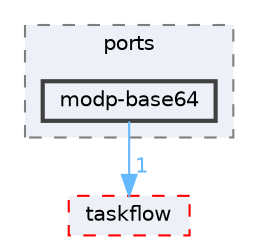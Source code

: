 digraph "external/reflect-cpp/vcpkg/ports/modp-base64"
{
 // LATEX_PDF_SIZE
  bgcolor="transparent";
  edge [fontname=Helvetica,fontsize=10,labelfontname=Helvetica,labelfontsize=10];
  node [fontname=Helvetica,fontsize=10,shape=box,height=0.2,width=0.4];
  compound=true
  subgraph clusterdir_df60b2f324da79eef08d334ef7853e86 {
    graph [ bgcolor="#edf0f7", pencolor="grey50", label="ports", fontname=Helvetica,fontsize=10 style="filled,dashed", URL="dir_df60b2f324da79eef08d334ef7853e86.html",tooltip=""]
  dir_e6547d1f2ae81a4b15561c80e20b24bc [label="modp-base64", fillcolor="#edf0f7", color="grey25", style="filled,bold", URL="dir_e6547d1f2ae81a4b15561c80e20b24bc.html",tooltip=""];
  }
  dir_a586d2919c2294cf68ed57ec5a464d2f [label="taskflow", fillcolor="#edf0f7", color="red", style="filled,dashed", URL="dir_a586d2919c2294cf68ed57ec5a464d2f.html",tooltip="root taskflow include dir"];
  dir_e6547d1f2ae81a4b15561c80e20b24bc->dir_a586d2919c2294cf68ed57ec5a464d2f [headlabel="1", labeldistance=1.5 headhref="dir_000495_000819.html" href="dir_000495_000819.html" color="steelblue1" fontcolor="steelblue1"];
}
